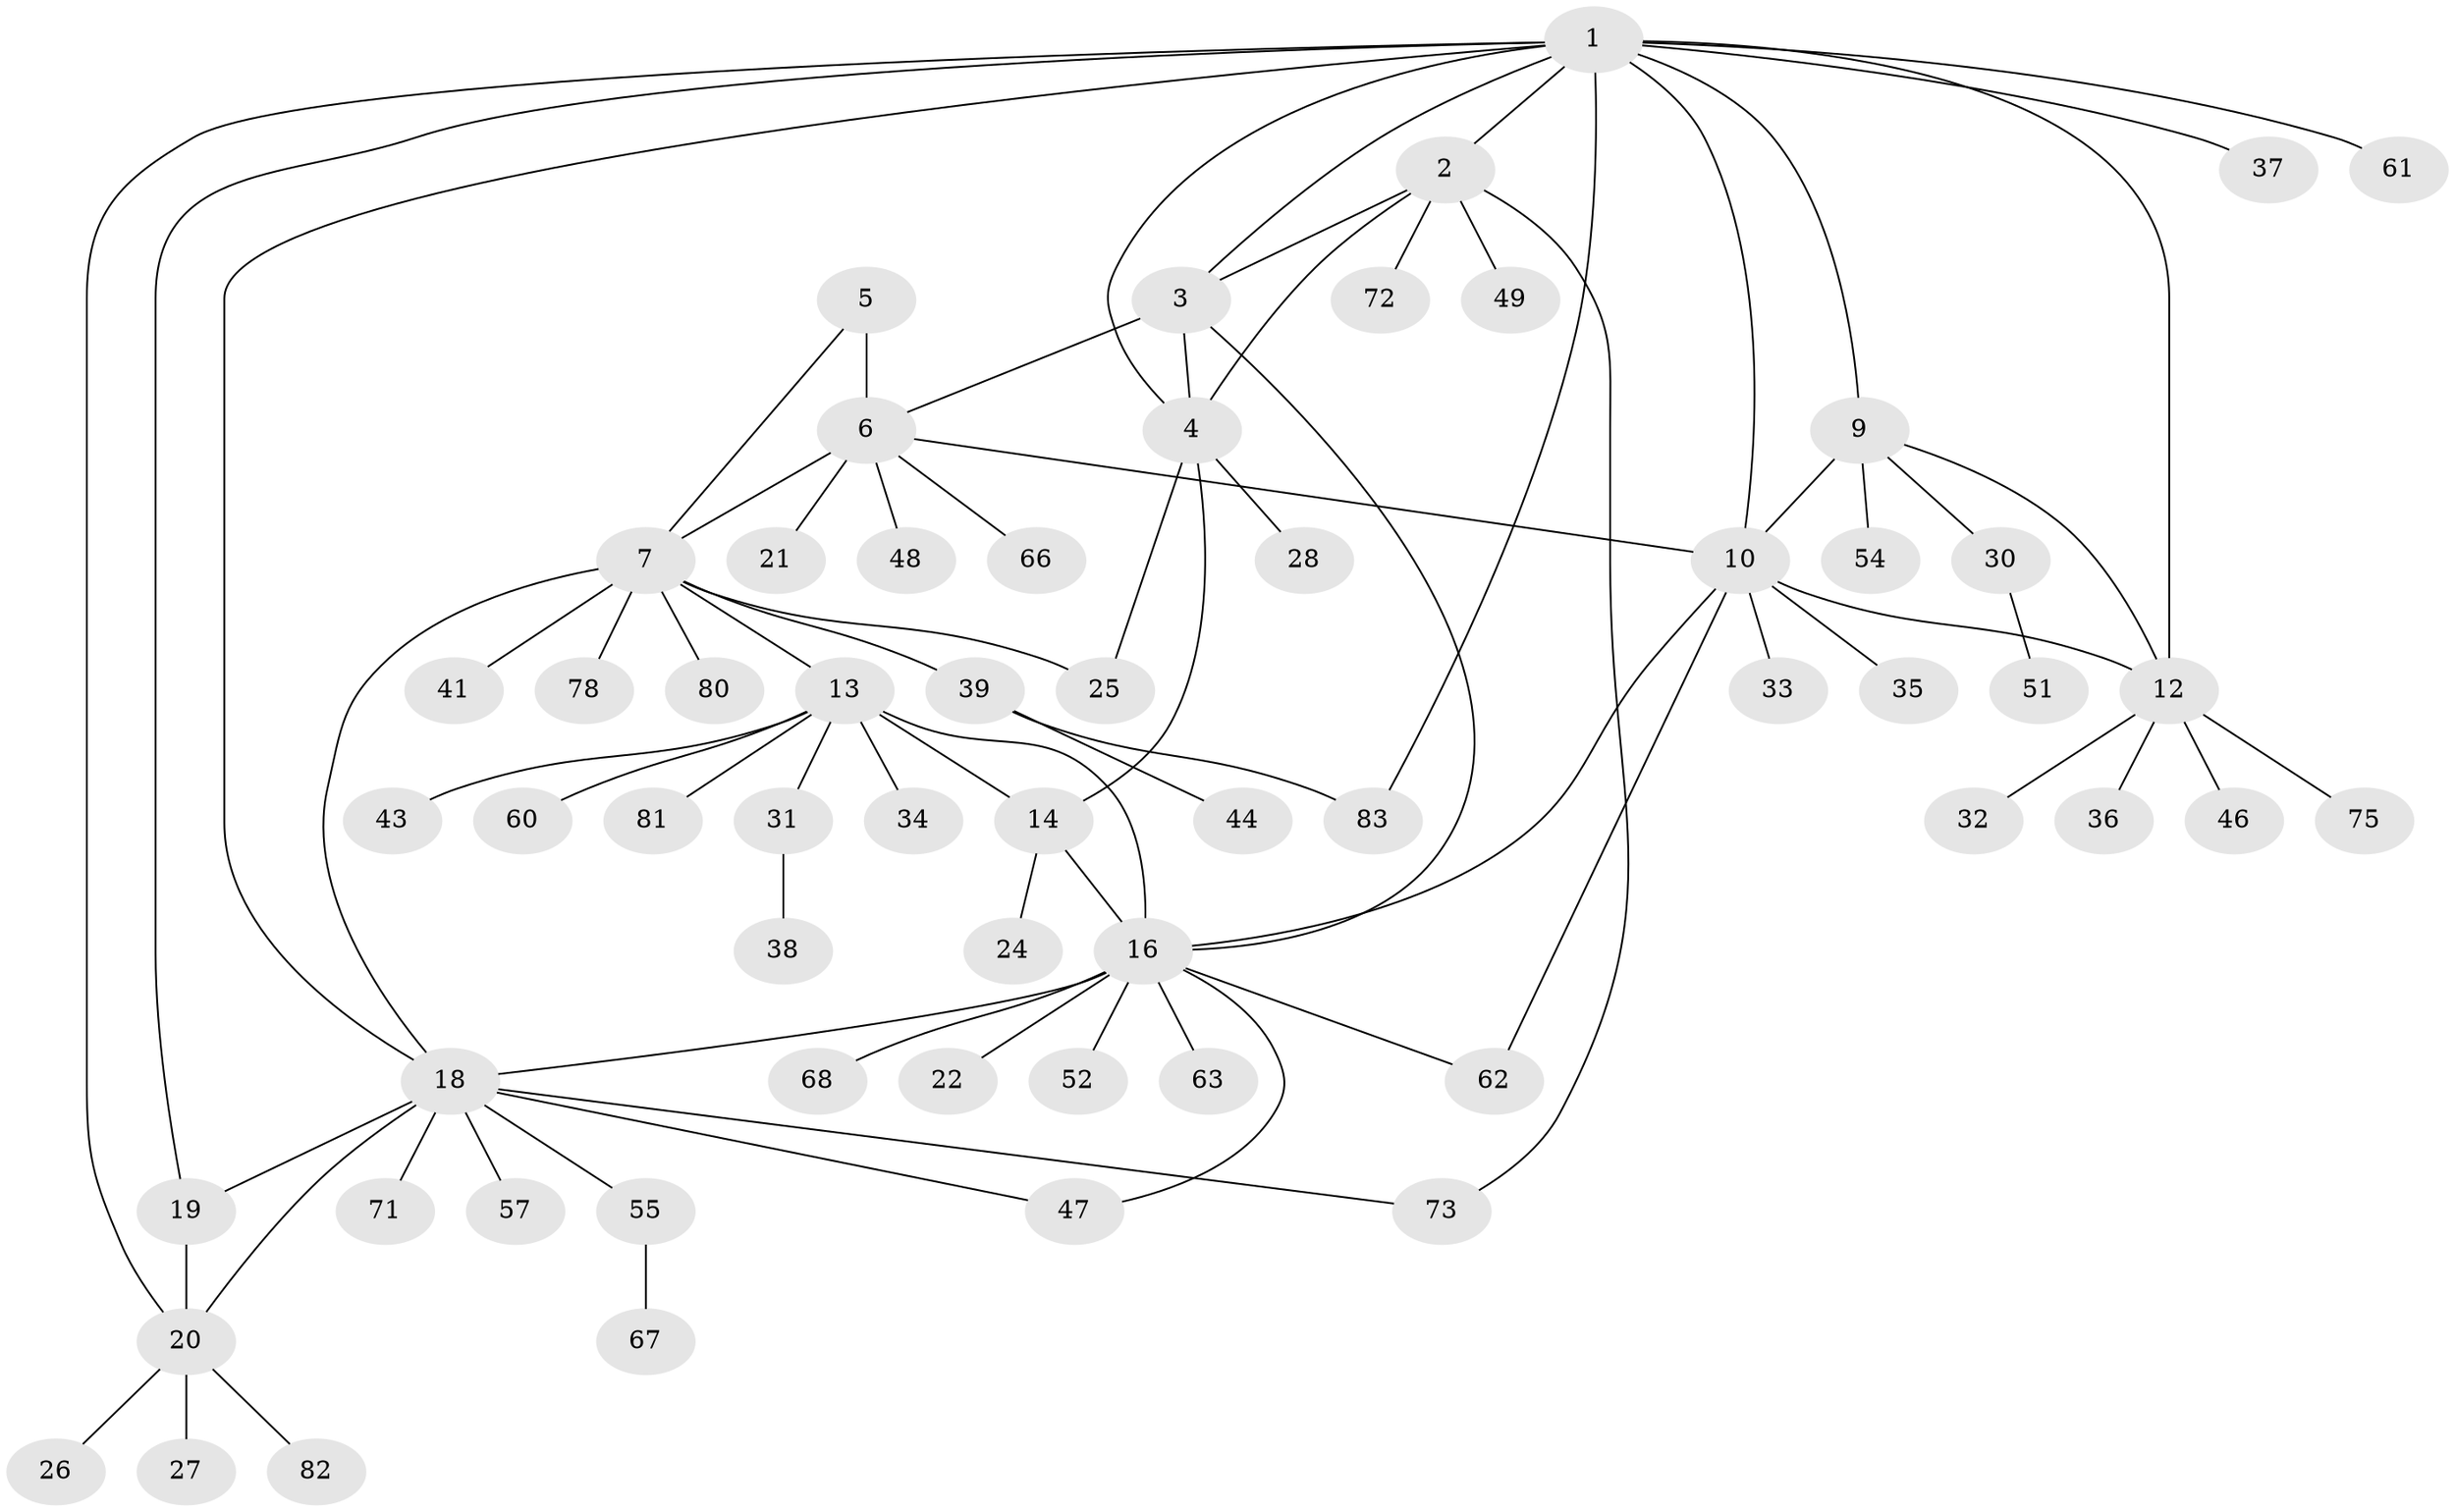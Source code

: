 // original degree distribution, {7: 0.060240963855421686, 5: 0.04819277108433735, 3: 0.024096385542168676, 11: 0.024096385542168676, 6: 0.03614457831325301, 9: 0.012048192771084338, 8: 0.012048192771084338, 4: 0.03614457831325301, 13: 0.012048192771084338, 1: 0.5421686746987951, 2: 0.1927710843373494}
// Generated by graph-tools (version 1.1) at 2025/42/03/06/25 10:42:15]
// undirected, 61 vertices, 82 edges
graph export_dot {
graph [start="1"]
  node [color=gray90,style=filled];
  1 [super="+17"];
  2 [super="+40"];
  3 [super="+77"];
  4 [super="+23"];
  5;
  6 [super="+8"];
  7 [super="+56"];
  9 [super="+58"];
  10 [super="+11"];
  12 [super="+42"];
  13 [super="+15"];
  14 [super="+79"];
  16 [super="+53"];
  18 [super="+74"];
  19 [super="+59"];
  20 [super="+50"];
  21;
  22;
  24;
  25;
  26 [super="+29"];
  27;
  28 [super="+45"];
  30;
  31;
  32;
  33;
  34;
  35;
  36;
  37;
  38;
  39 [super="+64"];
  41;
  43 [super="+65"];
  44 [super="+70"];
  46 [super="+69"];
  47;
  48;
  49;
  51;
  52;
  54;
  55;
  57 [super="+76"];
  60;
  61;
  62;
  63;
  66;
  67;
  68;
  71;
  72;
  73;
  75;
  78;
  80;
  81;
  82;
  83;
  1 -- 2;
  1 -- 3;
  1 -- 4;
  1 -- 37;
  1 -- 61;
  1 -- 10;
  1 -- 18;
  1 -- 83;
  1 -- 19;
  1 -- 20;
  1 -- 12;
  1 -- 9;
  2 -- 3;
  2 -- 4;
  2 -- 73;
  2 -- 72;
  2 -- 49;
  3 -- 4;
  3 -- 6;
  3 -- 16;
  4 -- 14;
  4 -- 25;
  4 -- 28;
  5 -- 6 [weight=2];
  5 -- 7;
  6 -- 7 [weight=2];
  6 -- 10;
  6 -- 48;
  6 -- 66;
  6 -- 21;
  7 -- 13;
  7 -- 18;
  7 -- 25;
  7 -- 39;
  7 -- 41;
  7 -- 78;
  7 -- 80;
  9 -- 10 [weight=2];
  9 -- 12;
  9 -- 30;
  9 -- 54;
  10 -- 12 [weight=2];
  10 -- 33;
  10 -- 16;
  10 -- 35;
  10 -- 62;
  12 -- 32;
  12 -- 36;
  12 -- 46;
  12 -- 75;
  13 -- 14 [weight=2];
  13 -- 16 [weight=2];
  13 -- 31;
  13 -- 34;
  13 -- 43;
  13 -- 81;
  13 -- 60;
  14 -- 16;
  14 -- 24;
  16 -- 18;
  16 -- 22;
  16 -- 47;
  16 -- 52;
  16 -- 62;
  16 -- 63;
  16 -- 68;
  18 -- 19;
  18 -- 20;
  18 -- 47;
  18 -- 55;
  18 -- 57;
  18 -- 71;
  18 -- 73;
  19 -- 20;
  20 -- 26;
  20 -- 27;
  20 -- 82;
  30 -- 51;
  31 -- 38;
  39 -- 44;
  39 -- 83;
  55 -- 67;
}
